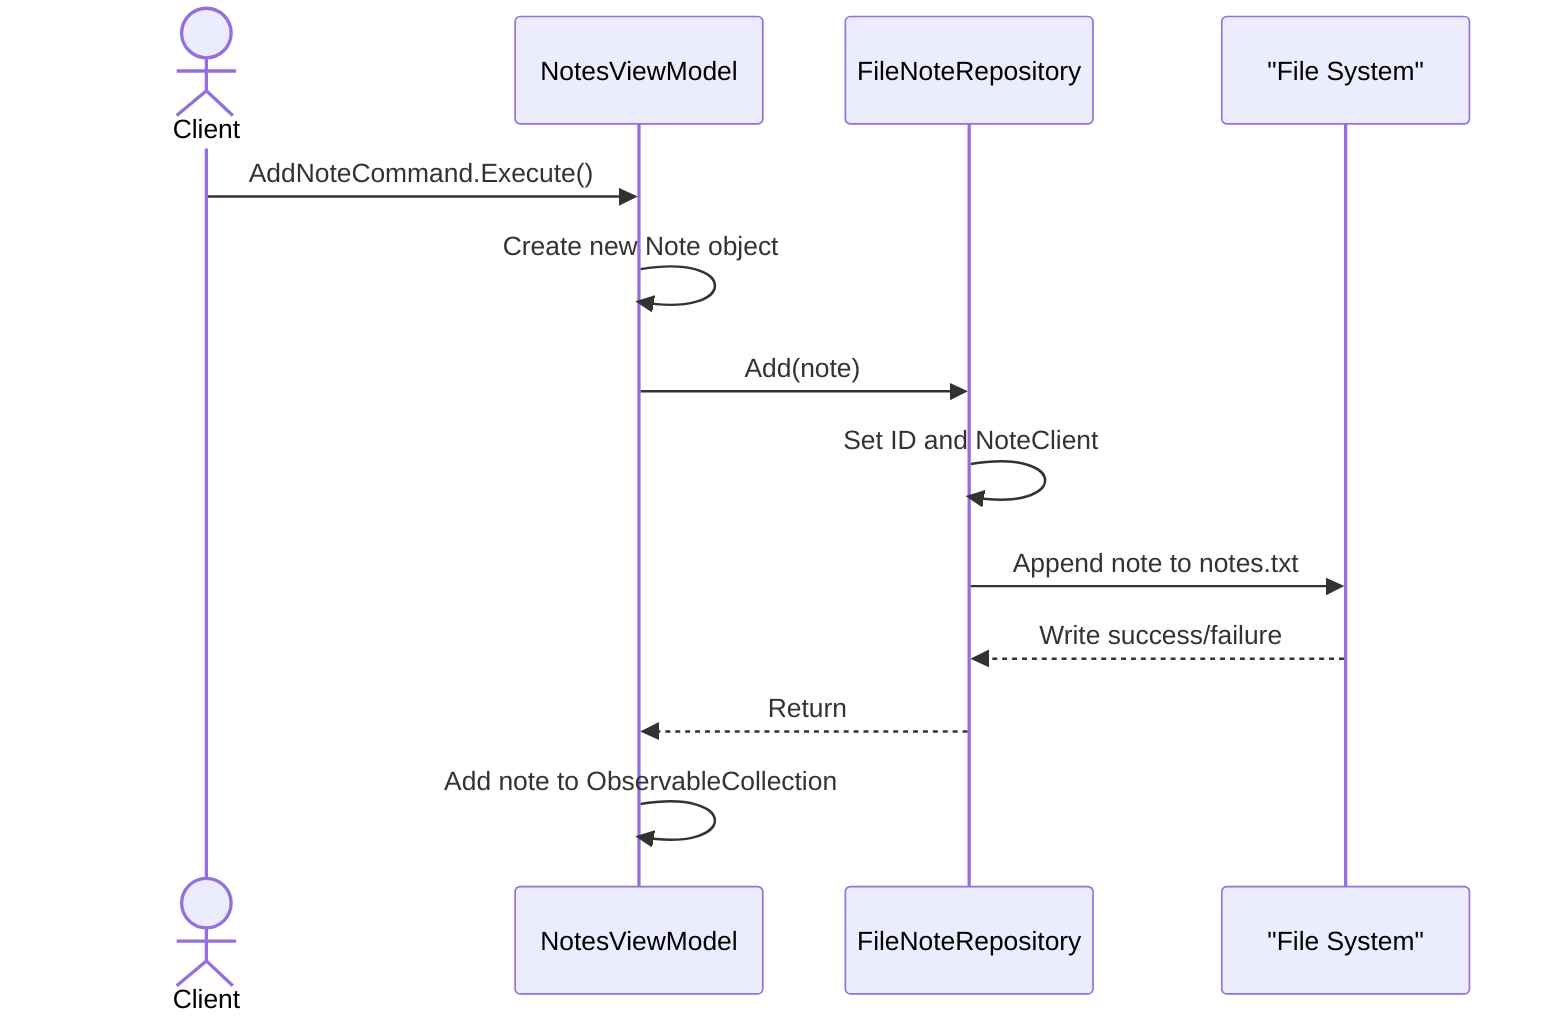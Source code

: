 ﻿sequenceDiagram
    actor Client
    participant NotesViewModel
    participant FileNoteRepository
    participant FileSystem as "File System"

    Client->>NotesViewModel: AddNoteCommand.Execute()
    NotesViewModel->>NotesViewModel: Create new Note object
    NotesViewModel->>FileNoteRepository: Add(note)
    FileNoteRepository->>FileNoteRepository: Set ID and NoteClient
    FileNoteRepository->>FileSystem: Append note to notes.txt
    FileSystem-->>FileNoteRepository: Write success/failure
    FileNoteRepository-->>NotesViewModel: Return
    NotesViewModel->>NotesViewModel: Add note to ObservableCollection
